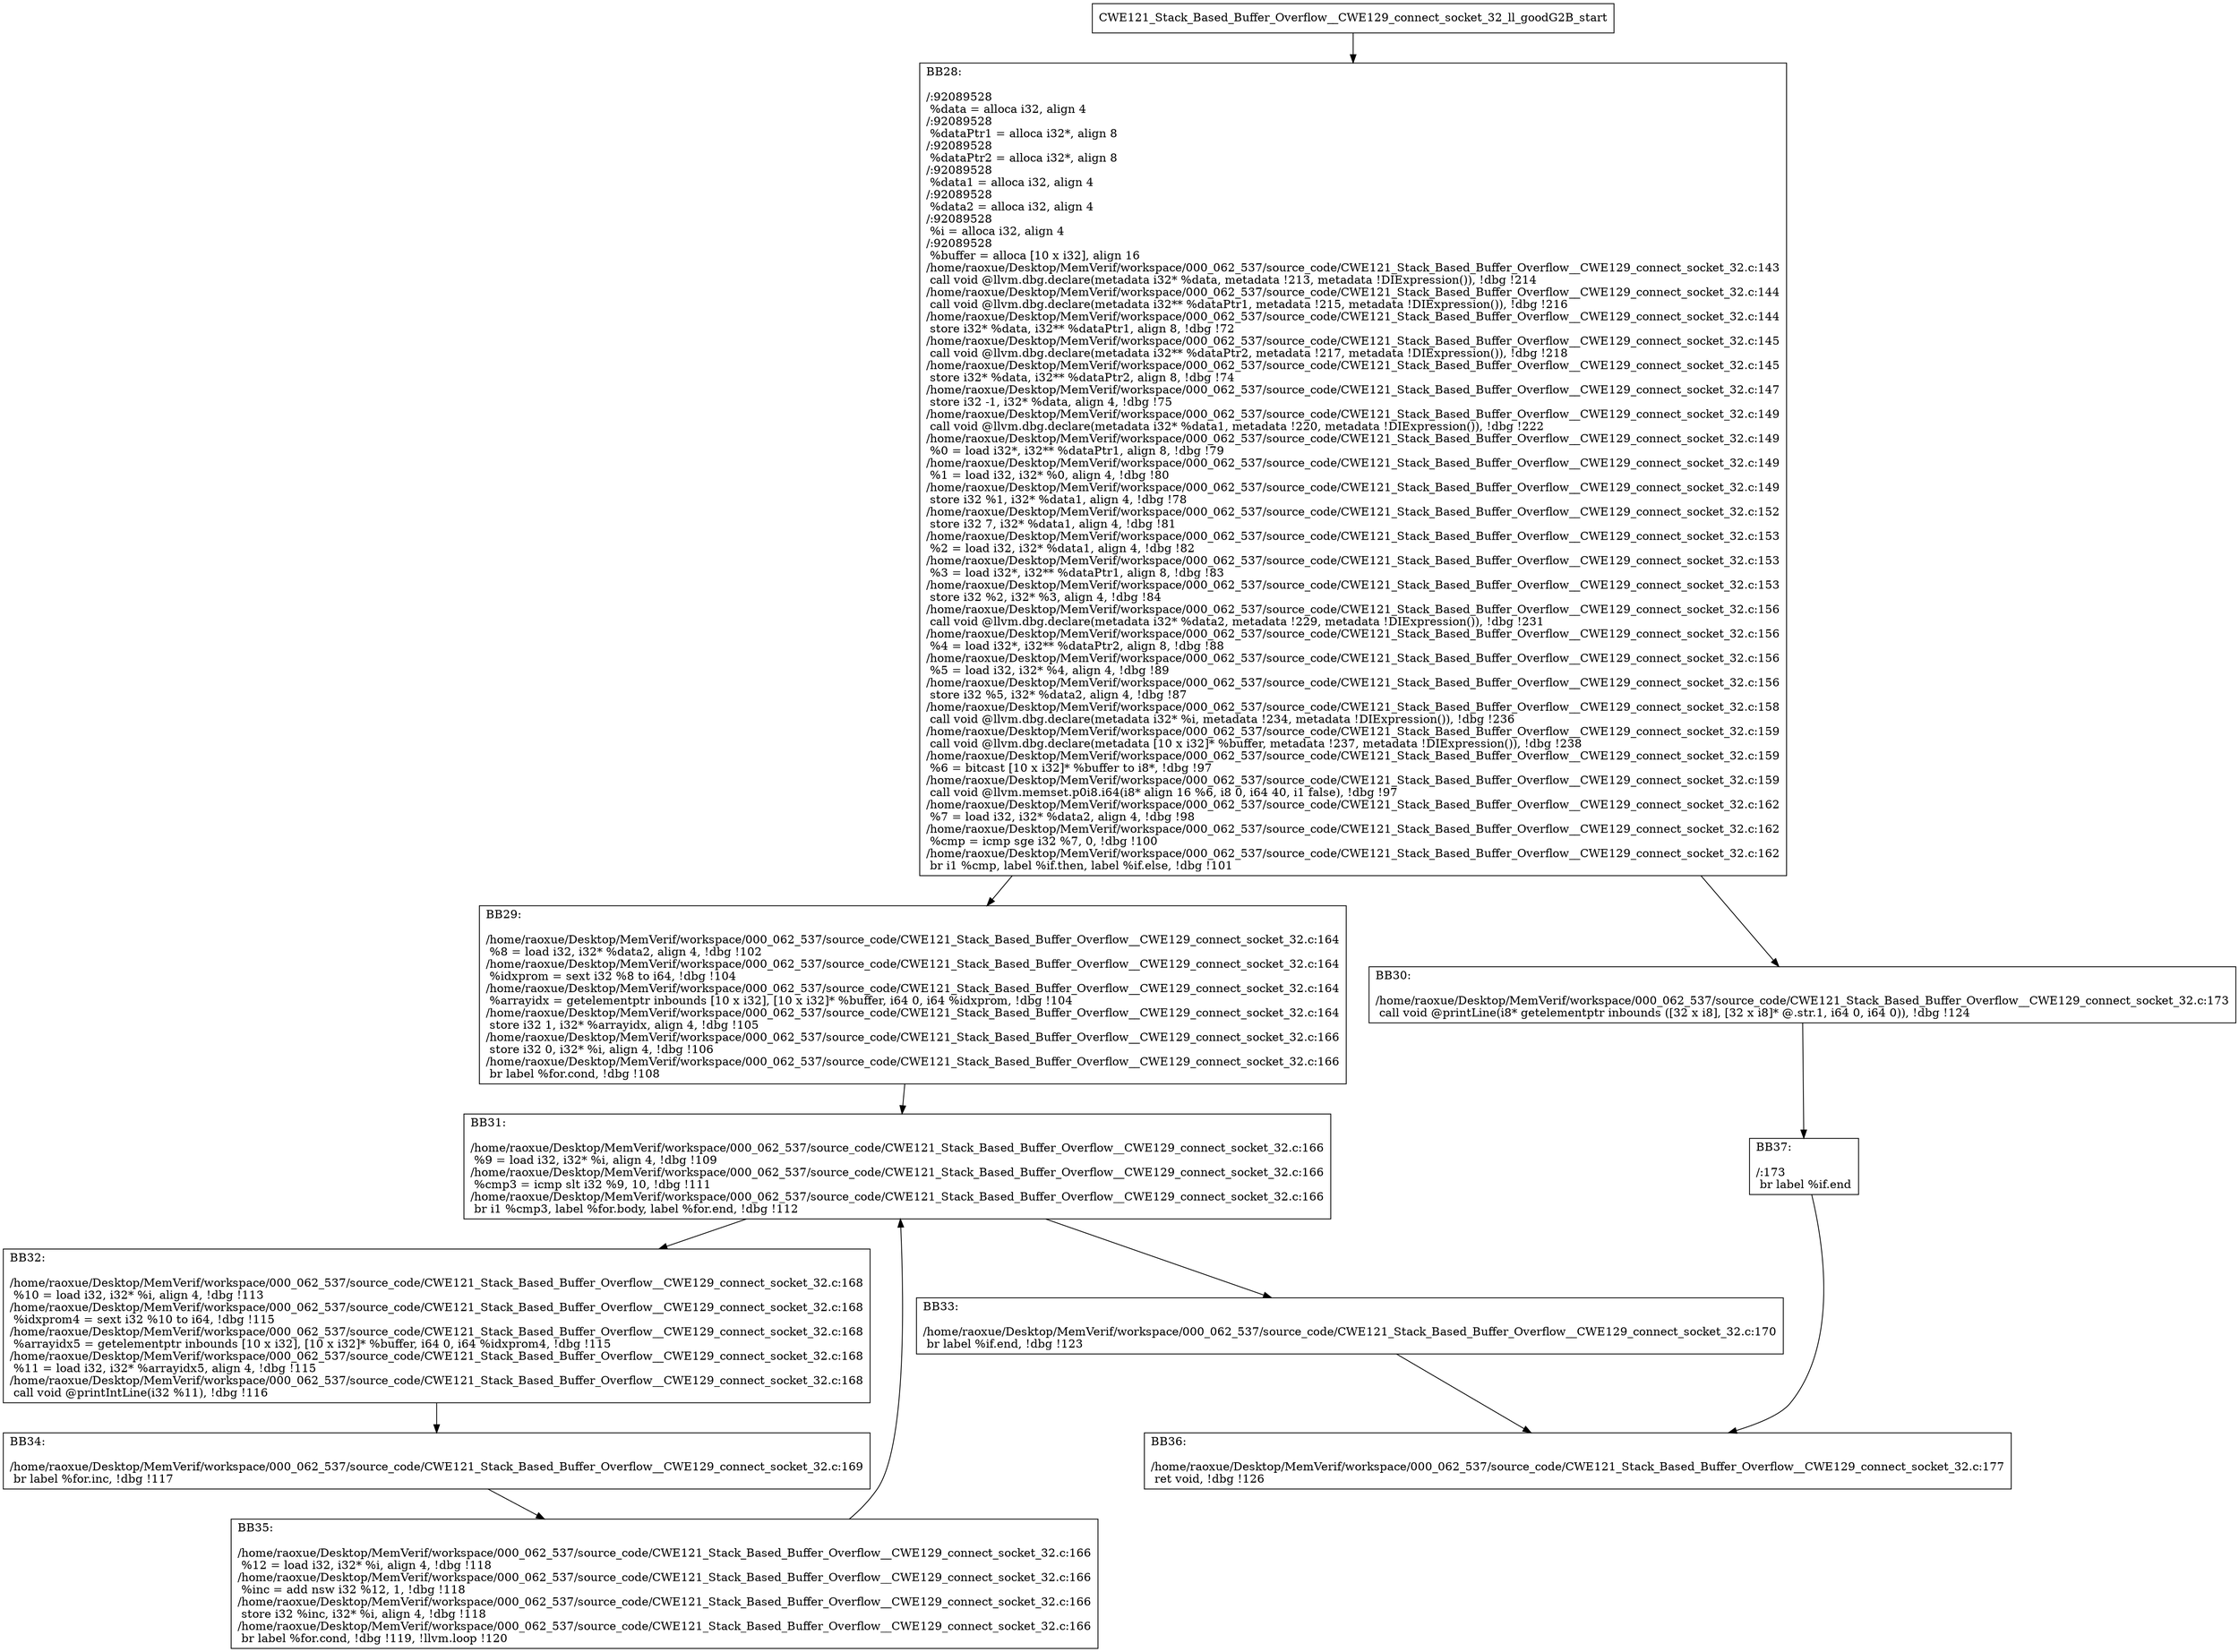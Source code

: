 digraph "CFG for'CWE121_Stack_Based_Buffer_Overflow__CWE129_connect_socket_32_ll_goodG2B' function" {
	BBCWE121_Stack_Based_Buffer_Overflow__CWE129_connect_socket_32_ll_goodG2B_start[shape=record,label="{CWE121_Stack_Based_Buffer_Overflow__CWE129_connect_socket_32_ll_goodG2B_start}"];
	BBCWE121_Stack_Based_Buffer_Overflow__CWE129_connect_socket_32_ll_goodG2B_start-> CWE121_Stack_Based_Buffer_Overflow__CWE129_connect_socket_32_ll_goodG2BBB28;
	CWE121_Stack_Based_Buffer_Overflow__CWE129_connect_socket_32_ll_goodG2BBB28 [shape=record, label="{BB28:\l\l/:92089528\l
  %data = alloca i32, align 4\l
/:92089528\l
  %dataPtr1 = alloca i32*, align 8\l
/:92089528\l
  %dataPtr2 = alloca i32*, align 8\l
/:92089528\l
  %data1 = alloca i32, align 4\l
/:92089528\l
  %data2 = alloca i32, align 4\l
/:92089528\l
  %i = alloca i32, align 4\l
/:92089528\l
  %buffer = alloca [10 x i32], align 16\l
/home/raoxue/Desktop/MemVerif/workspace/000_062_537/source_code/CWE121_Stack_Based_Buffer_Overflow__CWE129_connect_socket_32.c:143\l
  call void @llvm.dbg.declare(metadata i32* %data, metadata !213, metadata !DIExpression()), !dbg !214\l
/home/raoxue/Desktop/MemVerif/workspace/000_062_537/source_code/CWE121_Stack_Based_Buffer_Overflow__CWE129_connect_socket_32.c:144\l
  call void @llvm.dbg.declare(metadata i32** %dataPtr1, metadata !215, metadata !DIExpression()), !dbg !216\l
/home/raoxue/Desktop/MemVerif/workspace/000_062_537/source_code/CWE121_Stack_Based_Buffer_Overflow__CWE129_connect_socket_32.c:144\l
  store i32* %data, i32** %dataPtr1, align 8, !dbg !72\l
/home/raoxue/Desktop/MemVerif/workspace/000_062_537/source_code/CWE121_Stack_Based_Buffer_Overflow__CWE129_connect_socket_32.c:145\l
  call void @llvm.dbg.declare(metadata i32** %dataPtr2, metadata !217, metadata !DIExpression()), !dbg !218\l
/home/raoxue/Desktop/MemVerif/workspace/000_062_537/source_code/CWE121_Stack_Based_Buffer_Overflow__CWE129_connect_socket_32.c:145\l
  store i32* %data, i32** %dataPtr2, align 8, !dbg !74\l
/home/raoxue/Desktop/MemVerif/workspace/000_062_537/source_code/CWE121_Stack_Based_Buffer_Overflow__CWE129_connect_socket_32.c:147\l
  store i32 -1, i32* %data, align 4, !dbg !75\l
/home/raoxue/Desktop/MemVerif/workspace/000_062_537/source_code/CWE121_Stack_Based_Buffer_Overflow__CWE129_connect_socket_32.c:149\l
  call void @llvm.dbg.declare(metadata i32* %data1, metadata !220, metadata !DIExpression()), !dbg !222\l
/home/raoxue/Desktop/MemVerif/workspace/000_062_537/source_code/CWE121_Stack_Based_Buffer_Overflow__CWE129_connect_socket_32.c:149\l
  %0 = load i32*, i32** %dataPtr1, align 8, !dbg !79\l
/home/raoxue/Desktop/MemVerif/workspace/000_062_537/source_code/CWE121_Stack_Based_Buffer_Overflow__CWE129_connect_socket_32.c:149\l
  %1 = load i32, i32* %0, align 4, !dbg !80\l
/home/raoxue/Desktop/MemVerif/workspace/000_062_537/source_code/CWE121_Stack_Based_Buffer_Overflow__CWE129_connect_socket_32.c:149\l
  store i32 %1, i32* %data1, align 4, !dbg !78\l
/home/raoxue/Desktop/MemVerif/workspace/000_062_537/source_code/CWE121_Stack_Based_Buffer_Overflow__CWE129_connect_socket_32.c:152\l
  store i32 7, i32* %data1, align 4, !dbg !81\l
/home/raoxue/Desktop/MemVerif/workspace/000_062_537/source_code/CWE121_Stack_Based_Buffer_Overflow__CWE129_connect_socket_32.c:153\l
  %2 = load i32, i32* %data1, align 4, !dbg !82\l
/home/raoxue/Desktop/MemVerif/workspace/000_062_537/source_code/CWE121_Stack_Based_Buffer_Overflow__CWE129_connect_socket_32.c:153\l
  %3 = load i32*, i32** %dataPtr1, align 8, !dbg !83\l
/home/raoxue/Desktop/MemVerif/workspace/000_062_537/source_code/CWE121_Stack_Based_Buffer_Overflow__CWE129_connect_socket_32.c:153\l
  store i32 %2, i32* %3, align 4, !dbg !84\l
/home/raoxue/Desktop/MemVerif/workspace/000_062_537/source_code/CWE121_Stack_Based_Buffer_Overflow__CWE129_connect_socket_32.c:156\l
  call void @llvm.dbg.declare(metadata i32* %data2, metadata !229, metadata !DIExpression()), !dbg !231\l
/home/raoxue/Desktop/MemVerif/workspace/000_062_537/source_code/CWE121_Stack_Based_Buffer_Overflow__CWE129_connect_socket_32.c:156\l
  %4 = load i32*, i32** %dataPtr2, align 8, !dbg !88\l
/home/raoxue/Desktop/MemVerif/workspace/000_062_537/source_code/CWE121_Stack_Based_Buffer_Overflow__CWE129_connect_socket_32.c:156\l
  %5 = load i32, i32* %4, align 4, !dbg !89\l
/home/raoxue/Desktop/MemVerif/workspace/000_062_537/source_code/CWE121_Stack_Based_Buffer_Overflow__CWE129_connect_socket_32.c:156\l
  store i32 %5, i32* %data2, align 4, !dbg !87\l
/home/raoxue/Desktop/MemVerif/workspace/000_062_537/source_code/CWE121_Stack_Based_Buffer_Overflow__CWE129_connect_socket_32.c:158\l
  call void @llvm.dbg.declare(metadata i32* %i, metadata !234, metadata !DIExpression()), !dbg !236\l
/home/raoxue/Desktop/MemVerif/workspace/000_062_537/source_code/CWE121_Stack_Based_Buffer_Overflow__CWE129_connect_socket_32.c:159\l
  call void @llvm.dbg.declare(metadata [10 x i32]* %buffer, metadata !237, metadata !DIExpression()), !dbg !238\l
/home/raoxue/Desktop/MemVerif/workspace/000_062_537/source_code/CWE121_Stack_Based_Buffer_Overflow__CWE129_connect_socket_32.c:159\l
  %6 = bitcast [10 x i32]* %buffer to i8*, !dbg !97\l
/home/raoxue/Desktop/MemVerif/workspace/000_062_537/source_code/CWE121_Stack_Based_Buffer_Overflow__CWE129_connect_socket_32.c:159\l
  call void @llvm.memset.p0i8.i64(i8* align 16 %6, i8 0, i64 40, i1 false), !dbg !97\l
/home/raoxue/Desktop/MemVerif/workspace/000_062_537/source_code/CWE121_Stack_Based_Buffer_Overflow__CWE129_connect_socket_32.c:162\l
  %7 = load i32, i32* %data2, align 4, !dbg !98\l
/home/raoxue/Desktop/MemVerif/workspace/000_062_537/source_code/CWE121_Stack_Based_Buffer_Overflow__CWE129_connect_socket_32.c:162\l
  %cmp = icmp sge i32 %7, 0, !dbg !100\l
/home/raoxue/Desktop/MemVerif/workspace/000_062_537/source_code/CWE121_Stack_Based_Buffer_Overflow__CWE129_connect_socket_32.c:162\l
  br i1 %cmp, label %if.then, label %if.else, !dbg !101\l
}"];
	CWE121_Stack_Based_Buffer_Overflow__CWE129_connect_socket_32_ll_goodG2BBB28-> CWE121_Stack_Based_Buffer_Overflow__CWE129_connect_socket_32_ll_goodG2BBB29;
	CWE121_Stack_Based_Buffer_Overflow__CWE129_connect_socket_32_ll_goodG2BBB28-> CWE121_Stack_Based_Buffer_Overflow__CWE129_connect_socket_32_ll_goodG2BBB30;
	CWE121_Stack_Based_Buffer_Overflow__CWE129_connect_socket_32_ll_goodG2BBB29 [shape=record, label="{BB29:\l\l/home/raoxue/Desktop/MemVerif/workspace/000_062_537/source_code/CWE121_Stack_Based_Buffer_Overflow__CWE129_connect_socket_32.c:164\l
  %8 = load i32, i32* %data2, align 4, !dbg !102\l
/home/raoxue/Desktop/MemVerif/workspace/000_062_537/source_code/CWE121_Stack_Based_Buffer_Overflow__CWE129_connect_socket_32.c:164\l
  %idxprom = sext i32 %8 to i64, !dbg !104\l
/home/raoxue/Desktop/MemVerif/workspace/000_062_537/source_code/CWE121_Stack_Based_Buffer_Overflow__CWE129_connect_socket_32.c:164\l
  %arrayidx = getelementptr inbounds [10 x i32], [10 x i32]* %buffer, i64 0, i64 %idxprom, !dbg !104\l
/home/raoxue/Desktop/MemVerif/workspace/000_062_537/source_code/CWE121_Stack_Based_Buffer_Overflow__CWE129_connect_socket_32.c:164\l
  store i32 1, i32* %arrayidx, align 4, !dbg !105\l
/home/raoxue/Desktop/MemVerif/workspace/000_062_537/source_code/CWE121_Stack_Based_Buffer_Overflow__CWE129_connect_socket_32.c:166\l
  store i32 0, i32* %i, align 4, !dbg !106\l
/home/raoxue/Desktop/MemVerif/workspace/000_062_537/source_code/CWE121_Stack_Based_Buffer_Overflow__CWE129_connect_socket_32.c:166\l
  br label %for.cond, !dbg !108\l
}"];
	CWE121_Stack_Based_Buffer_Overflow__CWE129_connect_socket_32_ll_goodG2BBB29-> CWE121_Stack_Based_Buffer_Overflow__CWE129_connect_socket_32_ll_goodG2BBB31;
	CWE121_Stack_Based_Buffer_Overflow__CWE129_connect_socket_32_ll_goodG2BBB31 [shape=record, label="{BB31:\l\l/home/raoxue/Desktop/MemVerif/workspace/000_062_537/source_code/CWE121_Stack_Based_Buffer_Overflow__CWE129_connect_socket_32.c:166\l
  %9 = load i32, i32* %i, align 4, !dbg !109\l
/home/raoxue/Desktop/MemVerif/workspace/000_062_537/source_code/CWE121_Stack_Based_Buffer_Overflow__CWE129_connect_socket_32.c:166\l
  %cmp3 = icmp slt i32 %9, 10, !dbg !111\l
/home/raoxue/Desktop/MemVerif/workspace/000_062_537/source_code/CWE121_Stack_Based_Buffer_Overflow__CWE129_connect_socket_32.c:166\l
  br i1 %cmp3, label %for.body, label %for.end, !dbg !112\l
}"];
	CWE121_Stack_Based_Buffer_Overflow__CWE129_connect_socket_32_ll_goodG2BBB31-> CWE121_Stack_Based_Buffer_Overflow__CWE129_connect_socket_32_ll_goodG2BBB32;
	CWE121_Stack_Based_Buffer_Overflow__CWE129_connect_socket_32_ll_goodG2BBB31-> CWE121_Stack_Based_Buffer_Overflow__CWE129_connect_socket_32_ll_goodG2BBB33;
	CWE121_Stack_Based_Buffer_Overflow__CWE129_connect_socket_32_ll_goodG2BBB32 [shape=record, label="{BB32:\l\l/home/raoxue/Desktop/MemVerif/workspace/000_062_537/source_code/CWE121_Stack_Based_Buffer_Overflow__CWE129_connect_socket_32.c:168\l
  %10 = load i32, i32* %i, align 4, !dbg !113\l
/home/raoxue/Desktop/MemVerif/workspace/000_062_537/source_code/CWE121_Stack_Based_Buffer_Overflow__CWE129_connect_socket_32.c:168\l
  %idxprom4 = sext i32 %10 to i64, !dbg !115\l
/home/raoxue/Desktop/MemVerif/workspace/000_062_537/source_code/CWE121_Stack_Based_Buffer_Overflow__CWE129_connect_socket_32.c:168\l
  %arrayidx5 = getelementptr inbounds [10 x i32], [10 x i32]* %buffer, i64 0, i64 %idxprom4, !dbg !115\l
/home/raoxue/Desktop/MemVerif/workspace/000_062_537/source_code/CWE121_Stack_Based_Buffer_Overflow__CWE129_connect_socket_32.c:168\l
  %11 = load i32, i32* %arrayidx5, align 4, !dbg !115\l
/home/raoxue/Desktop/MemVerif/workspace/000_062_537/source_code/CWE121_Stack_Based_Buffer_Overflow__CWE129_connect_socket_32.c:168\l
  call void @printIntLine(i32 %11), !dbg !116\l
}"];
	CWE121_Stack_Based_Buffer_Overflow__CWE129_connect_socket_32_ll_goodG2BBB32-> CWE121_Stack_Based_Buffer_Overflow__CWE129_connect_socket_32_ll_goodG2BBB34;
	CWE121_Stack_Based_Buffer_Overflow__CWE129_connect_socket_32_ll_goodG2BBB34 [shape=record, label="{BB34:\l\l/home/raoxue/Desktop/MemVerif/workspace/000_062_537/source_code/CWE121_Stack_Based_Buffer_Overflow__CWE129_connect_socket_32.c:169\l
  br label %for.inc, !dbg !117\l
}"];
	CWE121_Stack_Based_Buffer_Overflow__CWE129_connect_socket_32_ll_goodG2BBB34-> CWE121_Stack_Based_Buffer_Overflow__CWE129_connect_socket_32_ll_goodG2BBB35;
	CWE121_Stack_Based_Buffer_Overflow__CWE129_connect_socket_32_ll_goodG2BBB35 [shape=record, label="{BB35:\l\l/home/raoxue/Desktop/MemVerif/workspace/000_062_537/source_code/CWE121_Stack_Based_Buffer_Overflow__CWE129_connect_socket_32.c:166\l
  %12 = load i32, i32* %i, align 4, !dbg !118\l
/home/raoxue/Desktop/MemVerif/workspace/000_062_537/source_code/CWE121_Stack_Based_Buffer_Overflow__CWE129_connect_socket_32.c:166\l
  %inc = add nsw i32 %12, 1, !dbg !118\l
/home/raoxue/Desktop/MemVerif/workspace/000_062_537/source_code/CWE121_Stack_Based_Buffer_Overflow__CWE129_connect_socket_32.c:166\l
  store i32 %inc, i32* %i, align 4, !dbg !118\l
/home/raoxue/Desktop/MemVerif/workspace/000_062_537/source_code/CWE121_Stack_Based_Buffer_Overflow__CWE129_connect_socket_32.c:166\l
  br label %for.cond, !dbg !119, !llvm.loop !120\l
}"];
	CWE121_Stack_Based_Buffer_Overflow__CWE129_connect_socket_32_ll_goodG2BBB35-> CWE121_Stack_Based_Buffer_Overflow__CWE129_connect_socket_32_ll_goodG2BBB31;
	CWE121_Stack_Based_Buffer_Overflow__CWE129_connect_socket_32_ll_goodG2BBB33 [shape=record, label="{BB33:\l\l/home/raoxue/Desktop/MemVerif/workspace/000_062_537/source_code/CWE121_Stack_Based_Buffer_Overflow__CWE129_connect_socket_32.c:170\l
  br label %if.end, !dbg !123\l
}"];
	CWE121_Stack_Based_Buffer_Overflow__CWE129_connect_socket_32_ll_goodG2BBB33-> CWE121_Stack_Based_Buffer_Overflow__CWE129_connect_socket_32_ll_goodG2BBB36;
	CWE121_Stack_Based_Buffer_Overflow__CWE129_connect_socket_32_ll_goodG2BBB30 [shape=record, label="{BB30:\l\l/home/raoxue/Desktop/MemVerif/workspace/000_062_537/source_code/CWE121_Stack_Based_Buffer_Overflow__CWE129_connect_socket_32.c:173\l
  call void @printLine(i8* getelementptr inbounds ([32 x i8], [32 x i8]* @.str.1, i64 0, i64 0)), !dbg !124\l
}"];
	CWE121_Stack_Based_Buffer_Overflow__CWE129_connect_socket_32_ll_goodG2BBB30-> CWE121_Stack_Based_Buffer_Overflow__CWE129_connect_socket_32_ll_goodG2BBB37;
	CWE121_Stack_Based_Buffer_Overflow__CWE129_connect_socket_32_ll_goodG2BBB37 [shape=record, label="{BB37:\l\l/:173\l
  br label %if.end\l
}"];
	CWE121_Stack_Based_Buffer_Overflow__CWE129_connect_socket_32_ll_goodG2BBB37-> CWE121_Stack_Based_Buffer_Overflow__CWE129_connect_socket_32_ll_goodG2BBB36;
	CWE121_Stack_Based_Buffer_Overflow__CWE129_connect_socket_32_ll_goodG2BBB36 [shape=record, label="{BB36:\l\l/home/raoxue/Desktop/MemVerif/workspace/000_062_537/source_code/CWE121_Stack_Based_Buffer_Overflow__CWE129_connect_socket_32.c:177\l
  ret void, !dbg !126\l
}"];
}
